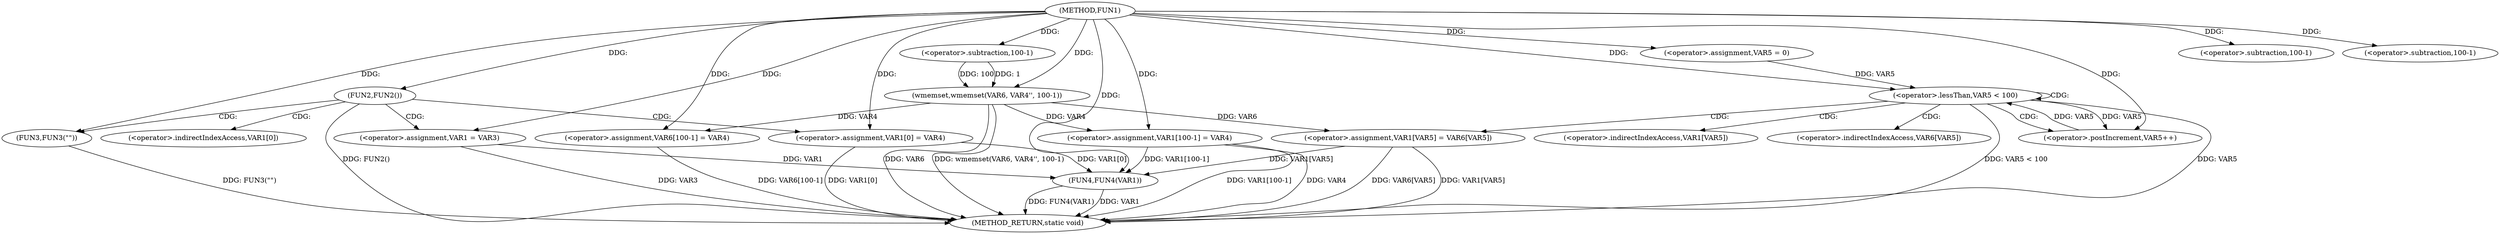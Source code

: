 digraph FUN1 {  
"1000100" [label = "(METHOD,FUN1)" ]
"1000162" [label = "(METHOD_RETURN,static void)" ]
"1000106" [label = "(FUN2,FUN2())" ]
"1000108" [label = "(FUN3,FUN3(\"\"))" ]
"1000112" [label = "(<operator>.assignment,VAR1 = VAR3)" ]
"1000115" [label = "(<operator>.assignment,VAR1[0] = VAR4)" ]
"1000123" [label = "(wmemset,wmemset(VAR6, VAR4'', 100-1))" ]
"1000126" [label = "(<operator>.subtraction,100-1)" ]
"1000129" [label = "(<operator>.assignment,VAR6[100-1] = VAR4)" ]
"1000132" [label = "(<operator>.subtraction,100-1)" ]
"1000137" [label = "(<operator>.assignment,VAR5 = 0)" ]
"1000140" [label = "(<operator>.lessThan,VAR5 < 100)" ]
"1000143" [label = "(<operator>.postIncrement,VAR5++)" ]
"1000146" [label = "(<operator>.assignment,VAR1[VAR5] = VAR6[VAR5])" ]
"1000153" [label = "(<operator>.assignment,VAR1[100-1] = VAR4)" ]
"1000156" [label = "(<operator>.subtraction,100-1)" ]
"1000160" [label = "(FUN4,FUN4(VAR1))" ]
"1000116" [label = "(<operator>.indirectIndexAccess,VAR1[0])" ]
"1000147" [label = "(<operator>.indirectIndexAccess,VAR1[VAR5])" ]
"1000150" [label = "(<operator>.indirectIndexAccess,VAR6[VAR5])" ]
  "1000153" -> "1000162"  [ label = "DDG: VAR4"] 
  "1000129" -> "1000162"  [ label = "DDG: VAR6[100-1]"] 
  "1000108" -> "1000162"  [ label = "DDG: FUN3(\"\")"] 
  "1000140" -> "1000162"  [ label = "DDG: VAR5 < 100"] 
  "1000153" -> "1000162"  [ label = "DDG: VAR1[100-1]"] 
  "1000146" -> "1000162"  [ label = "DDG: VAR6[VAR5]"] 
  "1000123" -> "1000162"  [ label = "DDG: VAR6"] 
  "1000112" -> "1000162"  [ label = "DDG: VAR3"] 
  "1000160" -> "1000162"  [ label = "DDG: FUN4(VAR1)"] 
  "1000123" -> "1000162"  [ label = "DDG: wmemset(VAR6, VAR4'', 100-1)"] 
  "1000140" -> "1000162"  [ label = "DDG: VAR5"] 
  "1000146" -> "1000162"  [ label = "DDG: VAR1[VAR5]"] 
  "1000160" -> "1000162"  [ label = "DDG: VAR1"] 
  "1000115" -> "1000162"  [ label = "DDG: VAR1[0]"] 
  "1000106" -> "1000162"  [ label = "DDG: FUN2()"] 
  "1000100" -> "1000106"  [ label = "DDG: "] 
  "1000100" -> "1000108"  [ label = "DDG: "] 
  "1000100" -> "1000112"  [ label = "DDG: "] 
  "1000100" -> "1000115"  [ label = "DDG: "] 
  "1000100" -> "1000123"  [ label = "DDG: "] 
  "1000126" -> "1000123"  [ label = "DDG: 100"] 
  "1000126" -> "1000123"  [ label = "DDG: 1"] 
  "1000100" -> "1000126"  [ label = "DDG: "] 
  "1000123" -> "1000129"  [ label = "DDG: VAR4"] 
  "1000100" -> "1000129"  [ label = "DDG: "] 
  "1000100" -> "1000132"  [ label = "DDG: "] 
  "1000100" -> "1000137"  [ label = "DDG: "] 
  "1000143" -> "1000140"  [ label = "DDG: VAR5"] 
  "1000137" -> "1000140"  [ label = "DDG: VAR5"] 
  "1000100" -> "1000140"  [ label = "DDG: "] 
  "1000140" -> "1000143"  [ label = "DDG: VAR5"] 
  "1000100" -> "1000143"  [ label = "DDG: "] 
  "1000123" -> "1000146"  [ label = "DDG: VAR6"] 
  "1000100" -> "1000153"  [ label = "DDG: "] 
  "1000123" -> "1000153"  [ label = "DDG: VAR4"] 
  "1000100" -> "1000156"  [ label = "DDG: "] 
  "1000153" -> "1000160"  [ label = "DDG: VAR1[100-1]"] 
  "1000112" -> "1000160"  [ label = "DDG: VAR1"] 
  "1000146" -> "1000160"  [ label = "DDG: VAR1[VAR5]"] 
  "1000115" -> "1000160"  [ label = "DDG: VAR1[0]"] 
  "1000100" -> "1000160"  [ label = "DDG: "] 
  "1000106" -> "1000112"  [ label = "CDG: "] 
  "1000106" -> "1000116"  [ label = "CDG: "] 
  "1000106" -> "1000108"  [ label = "CDG: "] 
  "1000106" -> "1000115"  [ label = "CDG: "] 
  "1000140" -> "1000147"  [ label = "CDG: "] 
  "1000140" -> "1000150"  [ label = "CDG: "] 
  "1000140" -> "1000146"  [ label = "CDG: "] 
  "1000140" -> "1000143"  [ label = "CDG: "] 
  "1000140" -> "1000140"  [ label = "CDG: "] 
}
